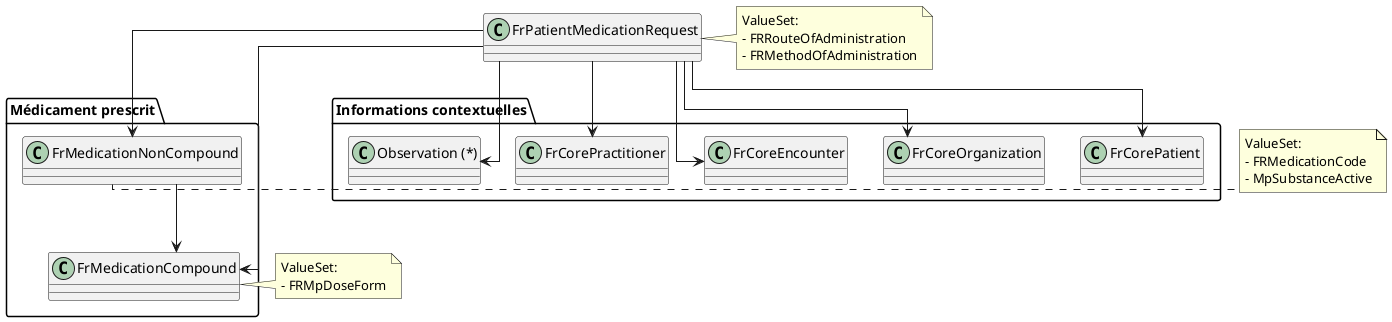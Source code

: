 @startuml

skinparam linetype ortho
skinparam rectangle {
  BackgroundColor White
  BorderColor Black
}

' Contexte
package "Informations contextuelles" {
  class FrCorePatient [[https://hl7.fr/ig/fhir/core/StructureDefinition/fr-core-patient]]
  class FrCoreOrganization [[https://hl7.fr/ig/fhir/core/StructureDefinition/fr-core-organization]]
  class FrCoreEncounter [[https://hl7.fr/ig/fhir/core/StructureDefinition/fr-core-encounter]]
  class FrCorePractitioner [[https://hl7.fr/ig/fhir/core/StructureDefinition/fr-core-practitioner]]
  class "Observation (*)" as Observation
}

package "Médicament prescrit" {
  class FrMedicationNonCompound [[./StructureDefinition-fr-medication-noncompound.html]]
  class FrMedicationCompound [[./StructureDefinition-fr-medication-compound.html]]
}

class "FrPatientMedicationRequest" [[./StructureDefinition-fr-inpatient-medicationrequest.html]]


' Notes pour les ValueSets
note right of FrPatientMedicationRequest
  ValueSet:
  - FRRouteOfAdministration
  - FRMethodOfAdministration
end note

note right of FrMedicationNonCompound
  ValueSet:
  - FRMedicationCode
  - MpSubstanceActive
end note

note right of FrMedicationCompound
  ValueSet:
  - FRMpDoseForm
end note

' Relations principales
FrPatientMedicationRequest --> FrCorePatient
FrPatientMedicationRequest --> FrCoreOrganization
FrPatientMedicationRequest --> FrCoreEncounter
FrPatientMedicationRequest --> FrCorePractitioner
FrPatientMedicationRequest --> Observation

FrPatientMedicationRequest --> FrMedicationNonCompound
FrPatientMedicationRequest --> FrMedicationCompound

FrMedicationNonCompound --> FrMedicationCompound

@enduml